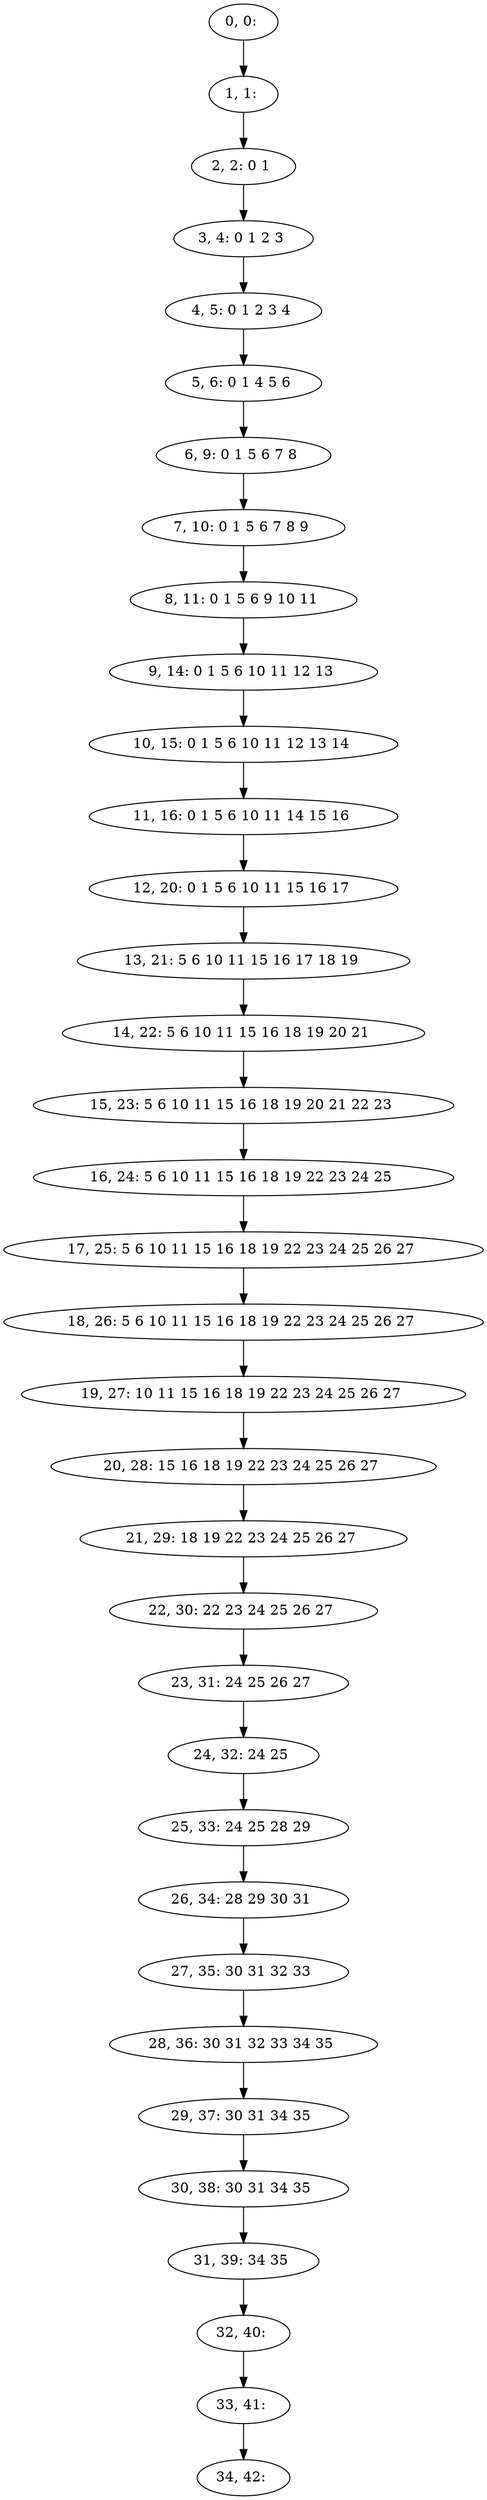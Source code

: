 digraph G {
0[label="0, 0: "];
1[label="1, 1: "];
2[label="2, 2: 0 1 "];
3[label="3, 4: 0 1 2 3 "];
4[label="4, 5: 0 1 2 3 4 "];
5[label="5, 6: 0 1 4 5 6 "];
6[label="6, 9: 0 1 5 6 7 8 "];
7[label="7, 10: 0 1 5 6 7 8 9 "];
8[label="8, 11: 0 1 5 6 9 10 11 "];
9[label="9, 14: 0 1 5 6 10 11 12 13 "];
10[label="10, 15: 0 1 5 6 10 11 12 13 14 "];
11[label="11, 16: 0 1 5 6 10 11 14 15 16 "];
12[label="12, 20: 0 1 5 6 10 11 15 16 17 "];
13[label="13, 21: 5 6 10 11 15 16 17 18 19 "];
14[label="14, 22: 5 6 10 11 15 16 18 19 20 21 "];
15[label="15, 23: 5 6 10 11 15 16 18 19 20 21 22 23 "];
16[label="16, 24: 5 6 10 11 15 16 18 19 22 23 24 25 "];
17[label="17, 25: 5 6 10 11 15 16 18 19 22 23 24 25 26 27 "];
18[label="18, 26: 5 6 10 11 15 16 18 19 22 23 24 25 26 27 "];
19[label="19, 27: 10 11 15 16 18 19 22 23 24 25 26 27 "];
20[label="20, 28: 15 16 18 19 22 23 24 25 26 27 "];
21[label="21, 29: 18 19 22 23 24 25 26 27 "];
22[label="22, 30: 22 23 24 25 26 27 "];
23[label="23, 31: 24 25 26 27 "];
24[label="24, 32: 24 25 "];
25[label="25, 33: 24 25 28 29 "];
26[label="26, 34: 28 29 30 31 "];
27[label="27, 35: 30 31 32 33 "];
28[label="28, 36: 30 31 32 33 34 35 "];
29[label="29, 37: 30 31 34 35 "];
30[label="30, 38: 30 31 34 35 "];
31[label="31, 39: 34 35 "];
32[label="32, 40: "];
33[label="33, 41: "];
34[label="34, 42: "];
0->1 ;
1->2 ;
2->3 ;
3->4 ;
4->5 ;
5->6 ;
6->7 ;
7->8 ;
8->9 ;
9->10 ;
10->11 ;
11->12 ;
12->13 ;
13->14 ;
14->15 ;
15->16 ;
16->17 ;
17->18 ;
18->19 ;
19->20 ;
20->21 ;
21->22 ;
22->23 ;
23->24 ;
24->25 ;
25->26 ;
26->27 ;
27->28 ;
28->29 ;
29->30 ;
30->31 ;
31->32 ;
32->33 ;
33->34 ;
}
